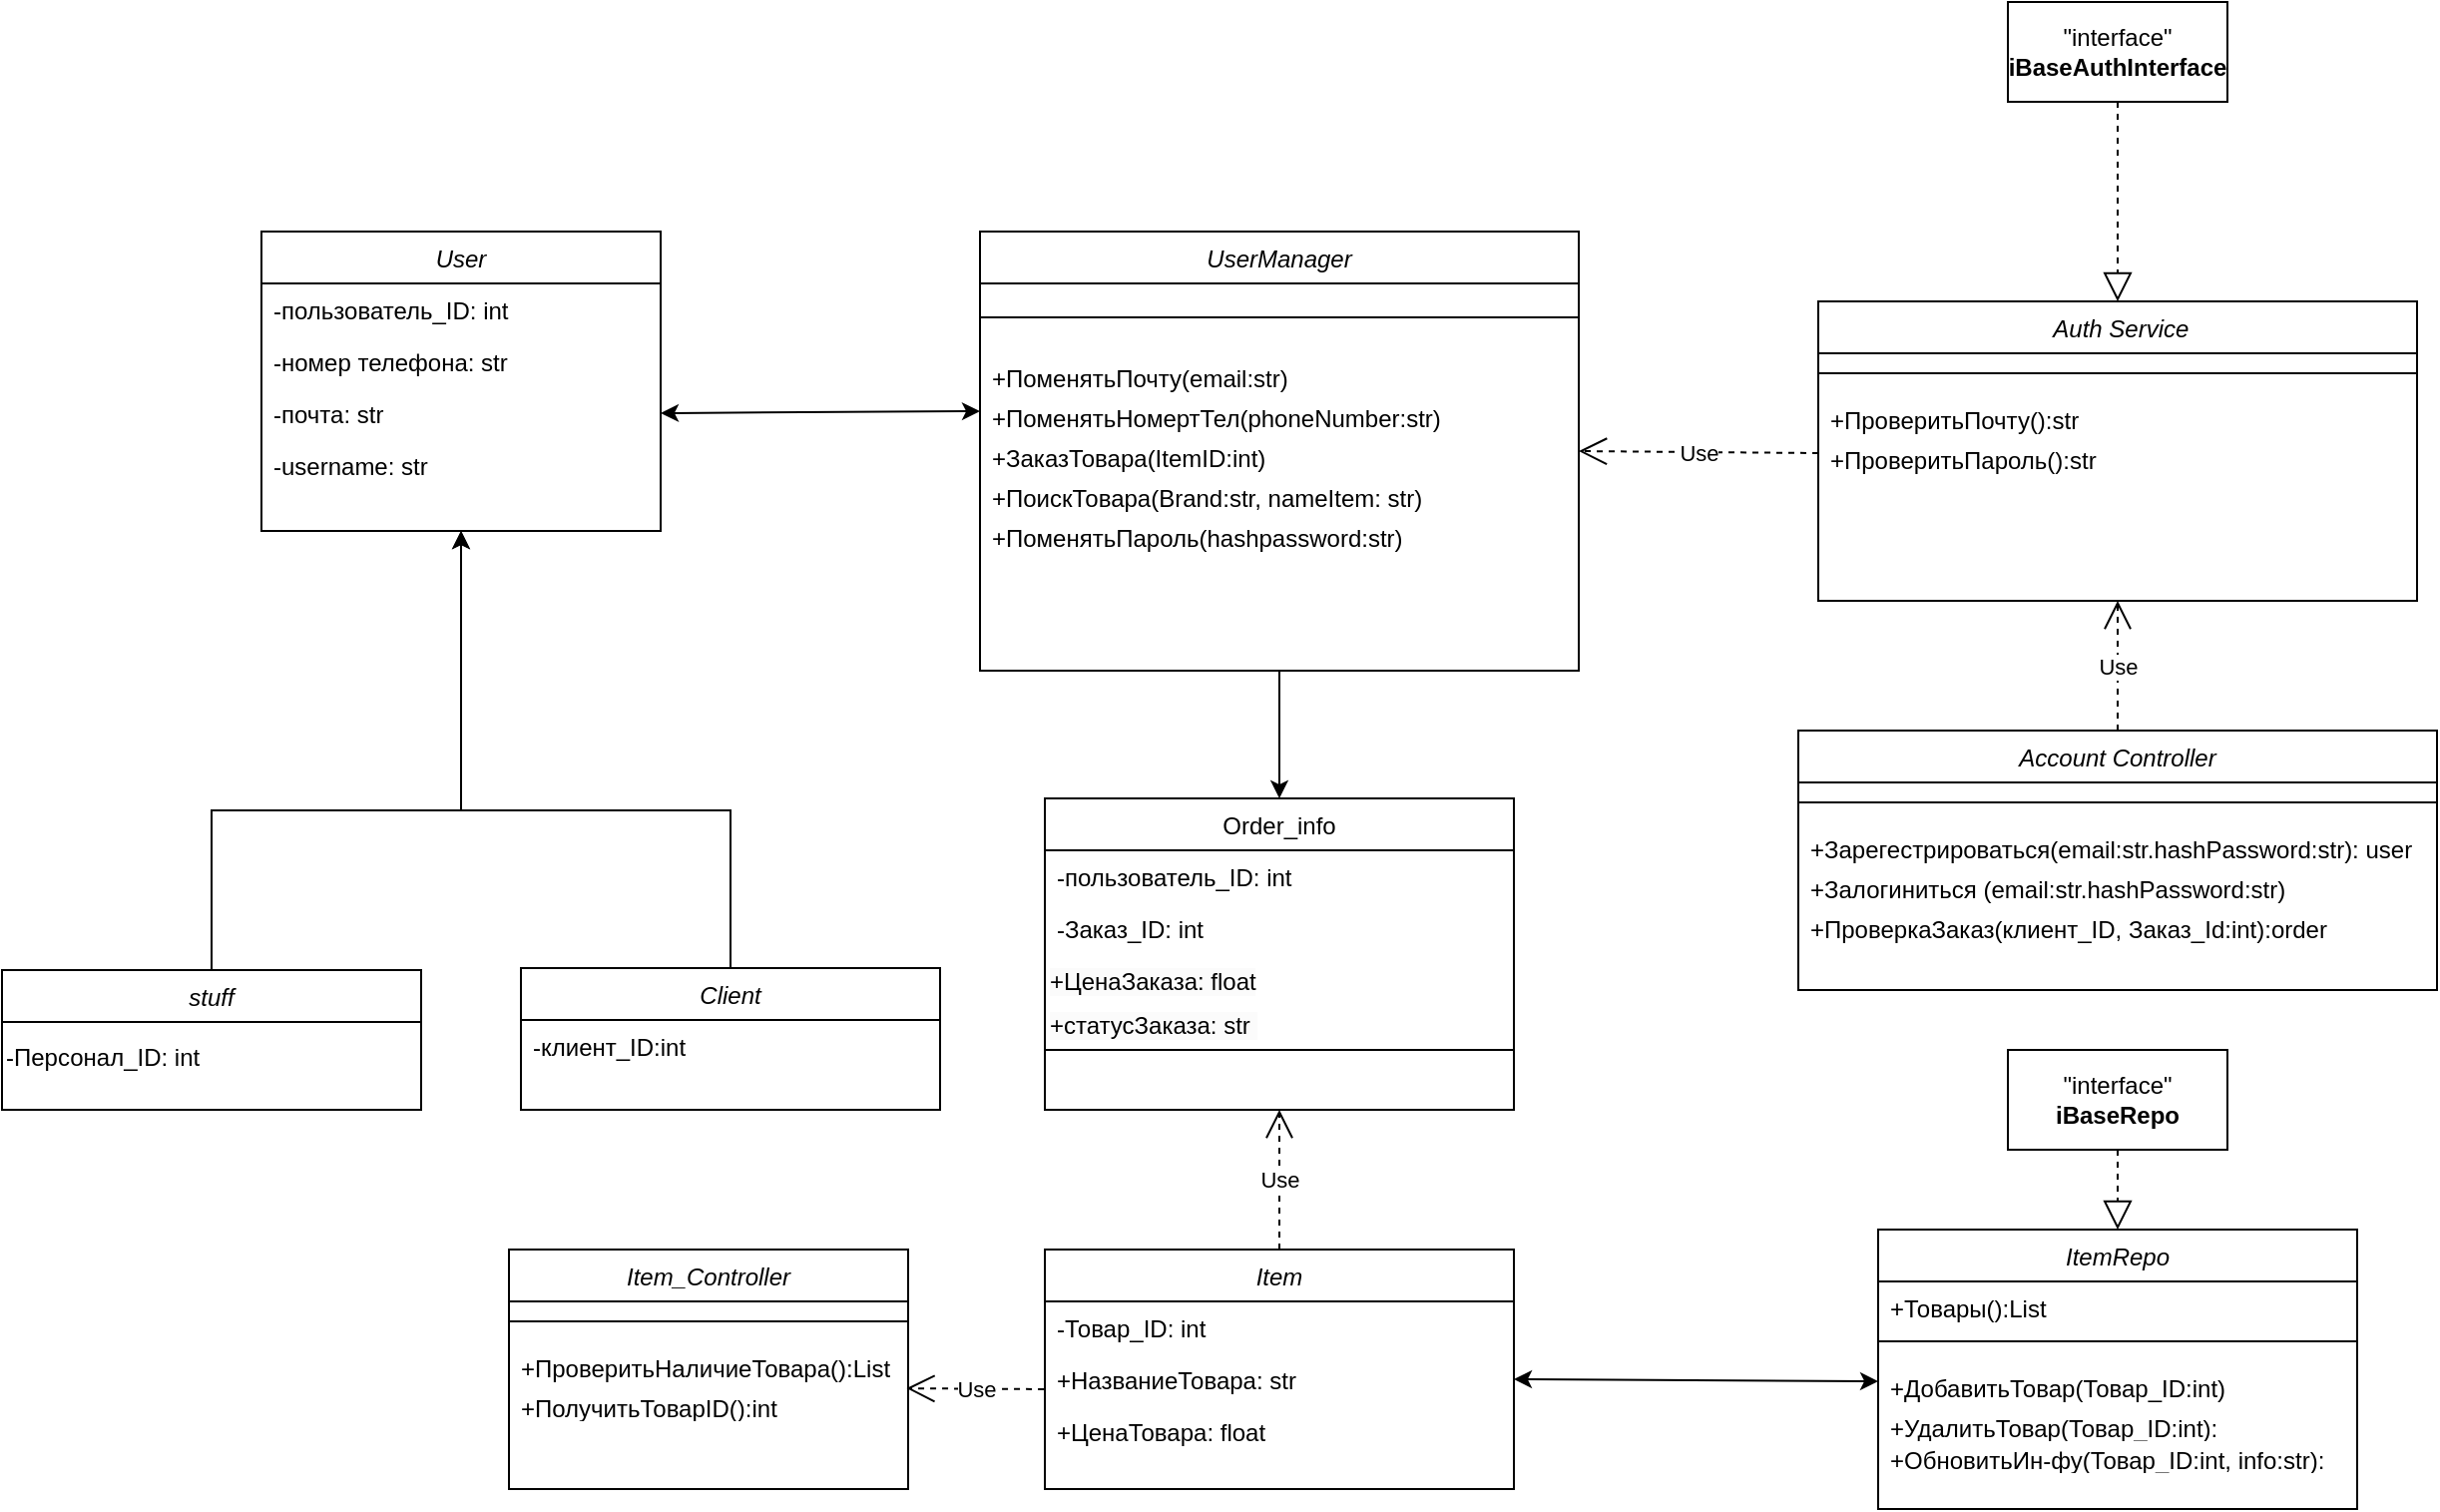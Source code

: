 <mxfile version="24.1.0" type="device">
  <diagram id="C5RBs43oDa-KdzZeNtuy" name="Page-1">
    <mxGraphModel dx="2863" dy="789" grid="1" gridSize="10" guides="1" tooltips="1" connect="1" arrows="1" fold="1" page="1" pageScale="1" pageWidth="827" pageHeight="1169" math="0" shadow="0">
      <root>
        <mxCell id="WIyWlLk6GJQsqaUBKTNV-0" />
        <mxCell id="WIyWlLk6GJQsqaUBKTNV-1" parent="WIyWlLk6GJQsqaUBKTNV-0" />
        <mxCell id="soWW_ZqdvupLJVpwj8kI-0" value="User" style="swimlane;fontStyle=2;align=center;verticalAlign=top;childLayout=stackLayout;horizontal=1;startSize=26;horizontalStack=0;resizeParent=1;resizeLast=0;collapsible=1;marginBottom=0;rounded=0;shadow=0;strokeWidth=1;" parent="WIyWlLk6GJQsqaUBKTNV-1" vertex="1">
          <mxGeometry x="90" y="700" width="200" height="150" as="geometry">
            <mxRectangle x="200" y="60" width="160" height="26" as="alternateBounds" />
          </mxGeometry>
        </mxCell>
        <mxCell id="soWW_ZqdvupLJVpwj8kI-93" value="-пользователь_ID: int" style="text;align=left;verticalAlign=top;spacingLeft=4;spacingRight=4;overflow=hidden;rotatable=0;points=[[0,0.5],[1,0.5]];portConstraint=eastwest;rounded=0;shadow=0;html=0;" parent="soWW_ZqdvupLJVpwj8kI-0" vertex="1">
          <mxGeometry y="26" width="200" height="26" as="geometry" />
        </mxCell>
        <mxCell id="Kl_dRkSv7i4Bv8vPfmTF-8" value="-номер телефона: str" style="text;align=left;verticalAlign=top;spacingLeft=4;spacingRight=4;overflow=hidden;rotatable=0;points=[[0,0.5],[1,0.5]];portConstraint=eastwest;rounded=0;shadow=0;html=0;" parent="soWW_ZqdvupLJVpwj8kI-0" vertex="1">
          <mxGeometry y="52" width="200" height="26" as="geometry" />
        </mxCell>
        <mxCell id="Kl_dRkSv7i4Bv8vPfmTF-9" value="-почта: str" style="text;align=left;verticalAlign=top;spacingLeft=4;spacingRight=4;overflow=hidden;rotatable=0;points=[[0,0.5],[1,0.5]];portConstraint=eastwest;rounded=0;shadow=0;html=0;" parent="soWW_ZqdvupLJVpwj8kI-0" vertex="1">
          <mxGeometry y="78" width="200" height="26" as="geometry" />
        </mxCell>
        <mxCell id="soWW_ZqdvupLJVpwj8kI-2" value="-username: str" style="text;align=left;verticalAlign=top;spacingLeft=4;spacingRight=4;overflow=hidden;rotatable=0;points=[[0,0.5],[1,0.5]];portConstraint=eastwest;" parent="soWW_ZqdvupLJVpwj8kI-0" vertex="1">
          <mxGeometry y="104" width="200" height="26" as="geometry" />
        </mxCell>
        <mxCell id="wOOfgnsHMAA_3vp998aU-0" style="edgeStyle=orthogonalEdgeStyle;rounded=0;orthogonalLoop=1;jettySize=auto;html=1;exitX=0.5;exitY=0;exitDx=0;exitDy=0;entryX=0.5;entryY=1;entryDx=0;entryDy=0;" parent="WIyWlLk6GJQsqaUBKTNV-1" source="soWW_ZqdvupLJVpwj8kI-10" target="soWW_ZqdvupLJVpwj8kI-0" edge="1">
          <mxGeometry relative="1" as="geometry">
            <mxPoint x="130" y="910" as="targetPoint" />
            <Array as="points">
              <mxPoint x="65" y="990" />
              <mxPoint x="190" y="990" />
            </Array>
          </mxGeometry>
        </mxCell>
        <mxCell id="soWW_ZqdvupLJVpwj8kI-10" value="stuff" style="swimlane;fontStyle=2;align=center;verticalAlign=top;childLayout=stackLayout;horizontal=1;startSize=26;horizontalStack=0;resizeParent=1;resizeLast=0;collapsible=1;marginBottom=0;rounded=0;shadow=0;strokeWidth=1;" parent="WIyWlLk6GJQsqaUBKTNV-1" vertex="1">
          <mxGeometry x="-40" y="1070" width="210" height="70" as="geometry">
            <mxRectangle x="200" y="60" width="160" height="26" as="alternateBounds" />
          </mxGeometry>
        </mxCell>
        <mxCell id="wOOfgnsHMAA_3vp998aU-1" style="edgeStyle=orthogonalEdgeStyle;rounded=0;orthogonalLoop=1;jettySize=auto;html=1;exitX=0.5;exitY=0;exitDx=0;exitDy=0;entryX=0.5;entryY=1;entryDx=0;entryDy=0;" parent="WIyWlLk6GJQsqaUBKTNV-1" source="soWW_ZqdvupLJVpwj8kI-19" target="soWW_ZqdvupLJVpwj8kI-0" edge="1">
          <mxGeometry relative="1" as="geometry">
            <Array as="points">
              <mxPoint x="320" y="990" />
              <mxPoint x="160" y="990" />
            </Array>
          </mxGeometry>
        </mxCell>
        <mxCell id="soWW_ZqdvupLJVpwj8kI-19" value="Client" style="swimlane;fontStyle=2;align=center;verticalAlign=top;childLayout=stackLayout;horizontal=1;startSize=26;horizontalStack=0;resizeParent=1;resizeLast=0;collapsible=1;marginBottom=0;rounded=0;shadow=0;strokeWidth=1;" parent="WIyWlLk6GJQsqaUBKTNV-1" vertex="1">
          <mxGeometry x="220" y="1069" width="210" height="71" as="geometry">
            <mxRectangle x="200" y="60" width="160" height="26" as="alternateBounds" />
          </mxGeometry>
        </mxCell>
        <mxCell id="soWW_ZqdvupLJVpwj8kI-96" value="-клиент_ID:int" style="text;align=left;verticalAlign=top;spacingLeft=4;spacingRight=4;overflow=hidden;rotatable=0;points=[[0,0.5],[1,0.5]];portConstraint=eastwest;rounded=0;shadow=0;html=0;" parent="soWW_ZqdvupLJVpwj8kI-19" vertex="1">
          <mxGeometry y="26" width="210" height="26" as="geometry" />
        </mxCell>
        <mxCell id="soWW_ZqdvupLJVpwj8kI-28" value="Account Controller" style="swimlane;fontStyle=2;align=center;verticalAlign=top;childLayout=stackLayout;horizontal=1;startSize=26;horizontalStack=0;resizeParent=1;resizeLast=0;collapsible=1;marginBottom=0;rounded=0;shadow=0;strokeWidth=1;" parent="WIyWlLk6GJQsqaUBKTNV-1" vertex="1">
          <mxGeometry x="860" y="950" width="320" height="130" as="geometry">
            <mxRectangle x="200" y="60" width="160" height="26" as="alternateBounds" />
          </mxGeometry>
        </mxCell>
        <mxCell id="soWW_ZqdvupLJVpwj8kI-33" value="" style="line;html=1;strokeWidth=1;align=left;verticalAlign=middle;spacingTop=-1;spacingLeft=3;spacingRight=3;rotatable=0;labelPosition=right;points=[];portConstraint=eastwest;" parent="soWW_ZqdvupLJVpwj8kI-28" vertex="1">
          <mxGeometry y="26" width="320" height="20" as="geometry" />
        </mxCell>
        <mxCell id="V9ZScb2qb3HOwf3Ne4Lk-30" value="+Зарегестрироваться(email:str.hashPassword:str): user" style="text;align=left;verticalAlign=top;spacingLeft=4;spacingRight=4;overflow=hidden;rotatable=0;points=[[0,0.5],[1,0.5]];portConstraint=eastwest;" parent="soWW_ZqdvupLJVpwj8kI-28" vertex="1">
          <mxGeometry y="46" width="320" height="20" as="geometry" />
        </mxCell>
        <mxCell id="V9ZScb2qb3HOwf3Ne4Lk-31" value="+Залогиниться (email:str.hashPassword:str)&#xa;" style="text;align=left;verticalAlign=top;spacingLeft=4;spacingRight=4;overflow=hidden;rotatable=0;points=[[0,0.5],[1,0.5]];portConstraint=eastwest;" parent="soWW_ZqdvupLJVpwj8kI-28" vertex="1">
          <mxGeometry y="66" width="320" height="20" as="geometry" />
        </mxCell>
        <mxCell id="soWW_ZqdvupLJVpwj8kI-112" value="+ПроверкаЗаказ(клиент_ID, Заказ_Id:int):order" style="text;align=left;verticalAlign=top;spacingLeft=4;spacingRight=4;overflow=hidden;rotatable=0;points=[[0,0.5],[1,0.5]];portConstraint=eastwest;" parent="soWW_ZqdvupLJVpwj8kI-28" vertex="1">
          <mxGeometry y="86" width="320" height="24" as="geometry" />
        </mxCell>
        <mxCell id="soWW_ZqdvupLJVpwj8kI-52" value="Order_info" style="swimlane;fontStyle=0;align=center;verticalAlign=top;childLayout=stackLayout;horizontal=1;startSize=26;horizontalStack=0;resizeParent=1;resizeLast=0;collapsible=1;marginBottom=0;rounded=0;shadow=0;strokeWidth=1;" parent="WIyWlLk6GJQsqaUBKTNV-1" vertex="1">
          <mxGeometry x="482.5" y="984" width="235" height="156" as="geometry">
            <mxRectangle x="550" y="140" width="160" height="26" as="alternateBounds" />
          </mxGeometry>
        </mxCell>
        <mxCell id="soWW_ZqdvupLJVpwj8kI-1" value="-пользователь_ID: int" style="text;align=left;verticalAlign=top;spacingLeft=4;spacingRight=4;overflow=hidden;rotatable=0;points=[[0,0.5],[1,0.5]];portConstraint=eastwest;rounded=0;shadow=0;html=0;" parent="soWW_ZqdvupLJVpwj8kI-52" vertex="1">
          <mxGeometry y="26" width="235" height="26" as="geometry" />
        </mxCell>
        <mxCell id="soWW_ZqdvupLJVpwj8kI-61" value="-Заказ_ID: int" style="text;align=left;verticalAlign=top;spacingLeft=4;spacingRight=4;overflow=hidden;rotatable=0;points=[[0,0.5],[1,0.5]];portConstraint=eastwest;rounded=0;shadow=0;html=0;" parent="soWW_ZqdvupLJVpwj8kI-52" vertex="1">
          <mxGeometry y="52" width="235" height="26" as="geometry" />
        </mxCell>
        <mxCell id="dScIf7PpdfxdGwLjdsUy-14" value="&lt;span style=&quot;color: rgb(0, 0, 0); font-family: Helvetica; font-size: 12px; font-style: normal; font-variant-ligatures: normal; font-variant-caps: normal; font-weight: 400; letter-spacing: normal; orphans: 2; text-align: left; text-indent: 0px; text-transform: none; widows: 2; word-spacing: 0px; -webkit-text-stroke-width: 0px; background-color: rgb(251, 251, 251); text-decoration-thickness: initial; text-decoration-style: initial; text-decoration-color: initial; float: none; display: inline !important;&quot;&gt;+ЦенаЗаказа: float&lt;/span&gt;" style="text;whiteSpace=wrap;html=1;" parent="soWW_ZqdvupLJVpwj8kI-52" vertex="1">
          <mxGeometry y="78" width="235" height="22" as="geometry" />
        </mxCell>
        <mxCell id="wOOfgnsHMAA_3vp998aU-41" value="&lt;span style=&quot;color: rgb(0, 0, 0); font-family: Helvetica; font-size: 12px; font-style: normal; font-variant-ligatures: normal; font-variant-caps: normal; font-weight: 400; letter-spacing: normal; orphans: 2; text-align: left; text-indent: 0px; text-transform: none; widows: 2; word-spacing: 0px; -webkit-text-stroke-width: 0px; background-color: rgb(251, 251, 251); text-decoration-thickness: initial; text-decoration-style: initial; text-decoration-color: initial; float: none; display: inline !important;&quot;&gt;+статусЗаказа: str&amp;nbsp;&lt;br&gt;&lt;/span&gt;" style="text;whiteSpace=wrap;html=1;" parent="soWW_ZqdvupLJVpwj8kI-52" vertex="1">
          <mxGeometry y="100" width="235" height="22" as="geometry" />
        </mxCell>
        <mxCell id="soWW_ZqdvupLJVpwj8kI-58" value="" style="line;html=1;strokeWidth=1;align=left;verticalAlign=middle;spacingTop=-1;spacingLeft=3;spacingRight=3;rotatable=0;labelPosition=right;points=[];portConstraint=eastwest;" parent="soWW_ZqdvupLJVpwj8kI-52" vertex="1">
          <mxGeometry y="122" width="235" height="8" as="geometry" />
        </mxCell>
        <mxCell id="soWW_ZqdvupLJVpwj8kI-70" value="Item_Controller" style="swimlane;fontStyle=2;align=center;verticalAlign=top;childLayout=stackLayout;horizontal=1;startSize=26;horizontalStack=0;resizeParent=1;resizeLast=0;collapsible=1;marginBottom=0;rounded=0;shadow=0;strokeWidth=1;" parent="WIyWlLk6GJQsqaUBKTNV-1" vertex="1">
          <mxGeometry x="214" y="1210" width="200" height="120" as="geometry">
            <mxRectangle x="200" y="60" width="160" height="26" as="alternateBounds" />
          </mxGeometry>
        </mxCell>
        <mxCell id="soWW_ZqdvupLJVpwj8kI-74" value="" style="line;html=1;strokeWidth=1;align=left;verticalAlign=middle;spacingTop=-1;spacingLeft=3;spacingRight=3;rotatable=0;labelPosition=right;points=[];portConstraint=eastwest;" parent="soWW_ZqdvupLJVpwj8kI-70" vertex="1">
          <mxGeometry y="26" width="200" height="20" as="geometry" />
        </mxCell>
        <mxCell id="wOOfgnsHMAA_3vp998aU-32" value="+ПроверитьНаличиеТовара():List" style="text;align=left;verticalAlign=top;spacingLeft=4;spacingRight=4;overflow=hidden;rotatable=0;points=[[0,0.5],[1,0.5]];portConstraint=eastwest;" parent="soWW_ZqdvupLJVpwj8kI-70" vertex="1">
          <mxGeometry y="46" width="200" height="20" as="geometry" />
        </mxCell>
        <mxCell id="soWW_ZqdvupLJVpwj8kI-76" value="+ПолучитьТоварID():int&#xa;" style="text;align=left;verticalAlign=top;spacingLeft=4;spacingRight=4;overflow=hidden;rotatable=0;points=[[0,0.5],[1,0.5]];portConstraint=eastwest;" parent="soWW_ZqdvupLJVpwj8kI-70" vertex="1">
          <mxGeometry y="66" width="200" height="16" as="geometry" />
        </mxCell>
        <mxCell id="V9ZScb2qb3HOwf3Ne4Lk-1" value="-Персонал_ID: int" style="text;whiteSpace=wrap;html=1;" parent="WIyWlLk6GJQsqaUBKTNV-1" vertex="1">
          <mxGeometry x="-40" y="1100" width="210" height="40" as="geometry" />
        </mxCell>
        <mxCell id="V9ZScb2qb3HOwf3Ne4Lk-2" value=" Auth Service" style="swimlane;fontStyle=2;align=center;verticalAlign=top;childLayout=stackLayout;horizontal=1;startSize=26;horizontalStack=0;resizeParent=1;resizeLast=0;collapsible=1;marginBottom=0;rounded=0;shadow=0;strokeWidth=1;" parent="WIyWlLk6GJQsqaUBKTNV-1" vertex="1">
          <mxGeometry x="870" y="735" width="300" height="150" as="geometry">
            <mxRectangle x="200" y="60" width="160" height="26" as="alternateBounds" />
          </mxGeometry>
        </mxCell>
        <mxCell id="V9ZScb2qb3HOwf3Ne4Lk-3" value="" style="line;html=1;strokeWidth=1;align=left;verticalAlign=middle;spacingTop=-1;spacingLeft=3;spacingRight=3;rotatable=0;labelPosition=right;points=[];portConstraint=eastwest;" parent="V9ZScb2qb3HOwf3Ne4Lk-2" vertex="1">
          <mxGeometry y="26" width="300" height="20" as="geometry" />
        </mxCell>
        <mxCell id="V9ZScb2qb3HOwf3Ne4Lk-6" value="+ПроверитьПочту():str" style="text;align=left;verticalAlign=top;spacingLeft=4;spacingRight=4;overflow=hidden;rotatable=0;points=[[0,0.5],[1,0.5]];portConstraint=eastwest;" parent="V9ZScb2qb3HOwf3Ne4Lk-2" vertex="1">
          <mxGeometry y="46" width="300" height="20" as="geometry" />
        </mxCell>
        <mxCell id="V9ZScb2qb3HOwf3Ne4Lk-7" value="+ПроверитьПароль():str" style="text;align=left;verticalAlign=top;spacingLeft=4;spacingRight=4;overflow=hidden;rotatable=0;points=[[0,0.5],[1,0.5]];portConstraint=eastwest;" parent="V9ZScb2qb3HOwf3Ne4Lk-2" vertex="1">
          <mxGeometry y="66" width="300" height="20" as="geometry" />
        </mxCell>
        <mxCell id="agISWGrfsP1nlsGl8aUe-1" style="edgeStyle=orthogonalEdgeStyle;rounded=0;orthogonalLoop=1;jettySize=auto;html=1;entryX=0.5;entryY=0;entryDx=0;entryDy=0;" edge="1" parent="WIyWlLk6GJQsqaUBKTNV-1" source="V9ZScb2qb3HOwf3Ne4Lk-8" target="soWW_ZqdvupLJVpwj8kI-52">
          <mxGeometry relative="1" as="geometry" />
        </mxCell>
        <mxCell id="V9ZScb2qb3HOwf3Ne4Lk-8" value="UserManager" style="swimlane;fontStyle=2;align=center;verticalAlign=top;childLayout=stackLayout;horizontal=1;startSize=26;horizontalStack=0;resizeParent=1;resizeLast=0;collapsible=1;marginBottom=0;rounded=0;shadow=0;strokeWidth=1;" parent="WIyWlLk6GJQsqaUBKTNV-1" vertex="1">
          <mxGeometry x="450" y="700" width="300" height="220" as="geometry">
            <mxRectangle x="200" y="60" width="160" height="26" as="alternateBounds" />
          </mxGeometry>
        </mxCell>
        <mxCell id="V9ZScb2qb3HOwf3Ne4Lk-9" value="" style="line;html=1;strokeWidth=1;align=left;verticalAlign=middle;spacingTop=-1;spacingLeft=3;spacingRight=3;rotatable=0;labelPosition=right;points=[];portConstraint=eastwest;" parent="V9ZScb2qb3HOwf3Ne4Lk-8" vertex="1">
          <mxGeometry y="26" width="300" height="34" as="geometry" />
        </mxCell>
        <mxCell id="soWW_ZqdvupLJVpwj8kI-44" value="+ПоменятьПочту(email:str)" style="text;align=left;verticalAlign=top;spacingLeft=4;spacingRight=4;overflow=hidden;rotatable=0;points=[[0,0.5],[1,0.5]];portConstraint=eastwest;" parent="V9ZScb2qb3HOwf3Ne4Lk-8" vertex="1">
          <mxGeometry y="60" width="300" height="20" as="geometry" />
        </mxCell>
        <mxCell id="soWW_ZqdvupLJVpwj8kI-39" value="+ПоменятьНомертТел(phoneNumber:str)" style="text;align=left;verticalAlign=top;spacingLeft=4;spacingRight=4;overflow=hidden;rotatable=0;points=[[0,0.5],[1,0.5]];portConstraint=eastwest;" parent="V9ZScb2qb3HOwf3Ne4Lk-8" vertex="1">
          <mxGeometry y="80" width="300" height="20" as="geometry" />
        </mxCell>
        <mxCell id="qEnKGv2Pgiy5AY8Zu4gK-1" value="+ЗаказТовара(ItemID:int)" style="text;align=left;verticalAlign=top;spacingLeft=4;spacingRight=4;overflow=hidden;rotatable=0;points=[[0,0.5],[1,0.5]];portConstraint=eastwest;" parent="V9ZScb2qb3HOwf3Ne4Lk-8" vertex="1">
          <mxGeometry y="100" width="300" height="20" as="geometry" />
        </mxCell>
        <mxCell id="V9ZScb2qb3HOwf3Ne4Lk-57" value="+ПоискТовара(Brand:str, nameItem: str)" style="text;align=left;verticalAlign=top;spacingLeft=4;spacingRight=4;overflow=hidden;rotatable=0;points=[[0,0.5],[1,0.5]];portConstraint=eastwest;" parent="V9ZScb2qb3HOwf3Ne4Lk-8" vertex="1">
          <mxGeometry y="120" width="300" height="20" as="geometry" />
        </mxCell>
        <mxCell id="V9ZScb2qb3HOwf3Ne4Lk-28" value="+ПоменятьПароль(hashpassword:str)" style="text;align=left;verticalAlign=top;spacingLeft=4;spacingRight=4;overflow=hidden;rotatable=0;points=[[0,0.5],[1,0.5]];portConstraint=eastwest;" parent="V9ZScb2qb3HOwf3Ne4Lk-8" vertex="1">
          <mxGeometry y="140" width="300" height="20" as="geometry" />
        </mxCell>
        <mxCell id="V9ZScb2qb3HOwf3Ne4Lk-14" value="" style="endArrow=classic;startArrow=classic;html=1;rounded=0;exitX=1;exitY=0.5;exitDx=0;exitDy=0;entryX=0;entryY=0.5;entryDx=0;entryDy=0;" parent="WIyWlLk6GJQsqaUBKTNV-1" source="Kl_dRkSv7i4Bv8vPfmTF-9" target="soWW_ZqdvupLJVpwj8kI-39" edge="1">
          <mxGeometry width="50" height="50" relative="1" as="geometry">
            <mxPoint x="550" y="980" as="sourcePoint" />
            <mxPoint x="500.3" y="780.3" as="targetPoint" />
          </mxGeometry>
        </mxCell>
        <mxCell id="V9ZScb2qb3HOwf3Ne4Lk-15" value="Use" style="endArrow=open;endSize=12;dashed=1;html=1;rounded=0;exitX=0;exitY=0.5;exitDx=0;exitDy=0;entryX=1;entryY=0.5;entryDx=0;entryDy=0;" parent="WIyWlLk6GJQsqaUBKTNV-1" source="V9ZScb2qb3HOwf3Ne4Lk-7" target="qEnKGv2Pgiy5AY8Zu4gK-1" edge="1">
          <mxGeometry width="160" relative="1" as="geometry">
            <mxPoint x="951" y="816" as="sourcePoint" />
            <mxPoint x="840" y="790" as="targetPoint" />
          </mxGeometry>
        </mxCell>
        <mxCell id="V9ZScb2qb3HOwf3Ne4Lk-26" value="&lt;div&gt;&quot;interface&quot;&lt;/div&gt;&lt;div&gt;&lt;b&gt;iBaseAuthInterface&lt;/b&gt;&lt;br&gt;&lt;/div&gt;" style="html=1;whiteSpace=wrap;" parent="WIyWlLk6GJQsqaUBKTNV-1" vertex="1">
          <mxGeometry x="965" y="585" width="110" height="50" as="geometry" />
        </mxCell>
        <mxCell id="V9ZScb2qb3HOwf3Ne4Lk-35" value="&lt;div&gt;&quot;interface&quot;&lt;/div&gt;&lt;div&gt;&lt;b&gt;iBaseRepo&lt;/b&gt;&lt;br&gt;&lt;/div&gt;" style="html=1;whiteSpace=wrap;" parent="WIyWlLk6GJQsqaUBKTNV-1" vertex="1">
          <mxGeometry x="965" y="1110" width="110" height="50" as="geometry" />
        </mxCell>
        <mxCell id="V9ZScb2qb3HOwf3Ne4Lk-52" value="Use" style="endArrow=open;endSize=12;dashed=1;html=1;rounded=0;entryX=0.996;entryY=0.222;entryDx=0;entryDy=0;entryPerimeter=0;exitX=-0.002;exitY=0.692;exitDx=0;exitDy=0;exitPerimeter=0;" parent="WIyWlLk6GJQsqaUBKTNV-1" source="wOOfgnsHMAA_3vp998aU-2" target="soWW_ZqdvupLJVpwj8kI-76" edge="1">
          <mxGeometry width="160" relative="1" as="geometry">
            <mxPoint x="482" y="1275" as="sourcePoint" />
            <mxPoint x="410" y="1284" as="targetPoint" />
            <Array as="points" />
          </mxGeometry>
        </mxCell>
        <mxCell id="dScIf7PpdfxdGwLjdsUy-2" value="ItemRepo" style="swimlane;fontStyle=2;align=center;verticalAlign=top;childLayout=stackLayout;horizontal=1;startSize=26;horizontalStack=0;resizeParent=1;resizeLast=0;collapsible=1;marginBottom=0;rounded=0;shadow=0;strokeWidth=1;" parent="WIyWlLk6GJQsqaUBKTNV-1" vertex="1">
          <mxGeometry x="900" y="1200" width="240" height="140" as="geometry">
            <mxRectangle x="200" y="60" width="160" height="26" as="alternateBounds" />
          </mxGeometry>
        </mxCell>
        <mxCell id="dScIf7PpdfxdGwLjdsUy-7" value="+Товары():List" style="text;align=left;verticalAlign=top;spacingLeft=4;spacingRight=4;overflow=hidden;rotatable=0;points=[[0,0.5],[1,0.5]];portConstraint=eastwest;" parent="dScIf7PpdfxdGwLjdsUy-2" vertex="1">
          <mxGeometry y="26" width="240" height="20" as="geometry" />
        </mxCell>
        <mxCell id="dScIf7PpdfxdGwLjdsUy-3" value="" style="line;html=1;strokeWidth=1;align=left;verticalAlign=middle;spacingTop=-1;spacingLeft=3;spacingRight=3;rotatable=0;labelPosition=right;points=[];portConstraint=eastwest;" parent="dScIf7PpdfxdGwLjdsUy-2" vertex="1">
          <mxGeometry y="46" width="240" height="20" as="geometry" />
        </mxCell>
        <mxCell id="dScIf7PpdfxdGwLjdsUy-4" value="+ДобавитьТовар(Товар_ID:int)" style="text;align=left;verticalAlign=top;spacingLeft=4;spacingRight=4;overflow=hidden;rotatable=0;points=[[0,0.5],[1,0.5]];portConstraint=eastwest;" parent="dScIf7PpdfxdGwLjdsUy-2" vertex="1">
          <mxGeometry y="66" width="240" height="20" as="geometry" />
        </mxCell>
        <mxCell id="dScIf7PpdfxdGwLjdsUy-5" value="+УдалитьТовар(Товар_ID:int):" style="text;align=left;verticalAlign=top;spacingLeft=4;spacingRight=4;overflow=hidden;rotatable=0;points=[[0,0.5],[1,0.5]];portConstraint=eastwest;" parent="dScIf7PpdfxdGwLjdsUy-2" vertex="1">
          <mxGeometry y="86" width="240" height="16" as="geometry" />
        </mxCell>
        <mxCell id="dScIf7PpdfxdGwLjdsUy-6" value="+ОбновитьИн-фу(Товар_ID:int, info:str):" style="text;align=left;verticalAlign=top;spacingLeft=4;spacingRight=4;overflow=hidden;rotatable=0;points=[[0,0.5],[1,0.5]];portConstraint=eastwest;" parent="dScIf7PpdfxdGwLjdsUy-2" vertex="1">
          <mxGeometry y="102" width="240" height="16" as="geometry" />
        </mxCell>
        <mxCell id="dScIf7PpdfxdGwLjdsUy-12" value="" style="endArrow=classic;startArrow=classic;html=1;rounded=0;exitX=0;exitY=0.5;exitDx=0;exitDy=0;entryX=1;entryY=0.5;entryDx=0;entryDy=0;" parent="WIyWlLk6GJQsqaUBKTNV-1" source="dScIf7PpdfxdGwLjdsUy-4" target="wOOfgnsHMAA_3vp998aU-2" edge="1">
          <mxGeometry width="50" height="50" relative="1" as="geometry">
            <mxPoint x="-340" y="1581" as="sourcePoint" />
            <mxPoint x="-130" y="1510" as="targetPoint" />
            <Array as="points" />
          </mxGeometry>
        </mxCell>
        <mxCell id="dScIf7PpdfxdGwLjdsUy-26" value="Use" style="endArrow=open;endSize=12;dashed=1;html=1;rounded=0;entryX=0.5;entryY=1;entryDx=0;entryDy=0;exitX=0.5;exitY=0;exitDx=0;exitDy=0;" parent="WIyWlLk6GJQsqaUBKTNV-1" source="soWW_ZqdvupLJVpwj8kI-28" target="V9ZScb2qb3HOwf3Ne4Lk-2" edge="1">
          <mxGeometry width="160" relative="1" as="geometry">
            <mxPoint x="1250" y="820" as="sourcePoint" />
            <mxPoint x="1150" y="890" as="targetPoint" />
          </mxGeometry>
        </mxCell>
        <mxCell id="dScIf7PpdfxdGwLjdsUy-42" value="" style="endArrow=block;dashed=1;endFill=0;endSize=12;html=1;rounded=0;exitX=0.5;exitY=1;exitDx=0;exitDy=0;entryX=0.5;entryY=0;entryDx=0;entryDy=0;" parent="WIyWlLk6GJQsqaUBKTNV-1" source="V9ZScb2qb3HOwf3Ne4Lk-35" target="dScIf7PpdfxdGwLjdsUy-2" edge="1">
          <mxGeometry width="160" relative="1" as="geometry">
            <mxPoint x="590" y="1380" as="sourcePoint" />
            <mxPoint x="750" y="1380" as="targetPoint" />
          </mxGeometry>
        </mxCell>
        <mxCell id="dScIf7PpdfxdGwLjdsUy-44" value="Use" style="endArrow=open;endSize=12;dashed=1;html=1;rounded=0;entryX=0.5;entryY=1;entryDx=0;entryDy=0;exitX=0.5;exitY=0;exitDx=0;exitDy=0;" parent="WIyWlLk6GJQsqaUBKTNV-1" source="soWW_ZqdvupLJVpwj8kI-62" target="soWW_ZqdvupLJVpwj8kI-52" edge="1">
          <mxGeometry width="160" relative="1" as="geometry">
            <mxPoint x="950" y="1764" as="sourcePoint" />
            <mxPoint x="935" y="1680" as="targetPoint" />
            <Array as="points" />
          </mxGeometry>
        </mxCell>
        <mxCell id="dScIf7PpdfxdGwLjdsUy-45" value="" style="endArrow=block;dashed=1;endFill=0;endSize=12;html=1;rounded=0;entryX=0.5;entryY=0;entryDx=0;entryDy=0;exitX=0.5;exitY=1;exitDx=0;exitDy=0;" parent="WIyWlLk6GJQsqaUBKTNV-1" source="V9ZScb2qb3HOwf3Ne4Lk-26" target="V9ZScb2qb3HOwf3Ne4Lk-2" edge="1">
          <mxGeometry width="160" relative="1" as="geometry">
            <mxPoint x="1080" y="650" as="sourcePoint" />
            <mxPoint x="1150" y="620" as="targetPoint" />
          </mxGeometry>
        </mxCell>
        <mxCell id="soWW_ZqdvupLJVpwj8kI-62" value="Item" style="swimlane;fontStyle=2;align=center;verticalAlign=top;childLayout=stackLayout;horizontal=1;startSize=26;horizontalStack=0;resizeParent=1;resizeLast=0;collapsible=1;marginBottom=0;rounded=0;shadow=0;strokeWidth=1;" parent="WIyWlLk6GJQsqaUBKTNV-1" vertex="1">
          <mxGeometry x="482.5" y="1210" width="235" height="120" as="geometry">
            <mxRectangle x="200" y="60" width="160" height="26" as="alternateBounds" />
          </mxGeometry>
        </mxCell>
        <mxCell id="soWW_ZqdvupLJVpwj8kI-63" value="-Товар_ID: int" style="text;align=left;verticalAlign=top;spacingLeft=4;spacingRight=4;overflow=hidden;rotatable=0;points=[[0,0.5],[1,0.5]];portConstraint=eastwest;rounded=0;shadow=0;html=0;" parent="soWW_ZqdvupLJVpwj8kI-62" vertex="1">
          <mxGeometry y="26" width="235" height="26" as="geometry" />
        </mxCell>
        <mxCell id="wOOfgnsHMAA_3vp998aU-2" value="+НазваниеТовара: str" style="text;align=left;verticalAlign=top;spacingLeft=4;spacingRight=4;overflow=hidden;rotatable=0;points=[[0,0.5],[1,0.5]];portConstraint=eastwest;" parent="soWW_ZqdvupLJVpwj8kI-62" vertex="1">
          <mxGeometry y="52" width="235" height="26" as="geometry" />
        </mxCell>
        <mxCell id="wOOfgnsHMAA_3vp998aU-34" value="+ЦенаТовара: float" style="text;align=left;verticalAlign=top;spacingLeft=4;spacingRight=4;overflow=hidden;rotatable=0;points=[[0,0.5],[1,0.5]];portConstraint=eastwest;" parent="soWW_ZqdvupLJVpwj8kI-62" vertex="1">
          <mxGeometry y="78" width="235" height="26" as="geometry" />
        </mxCell>
      </root>
    </mxGraphModel>
  </diagram>
</mxfile>

